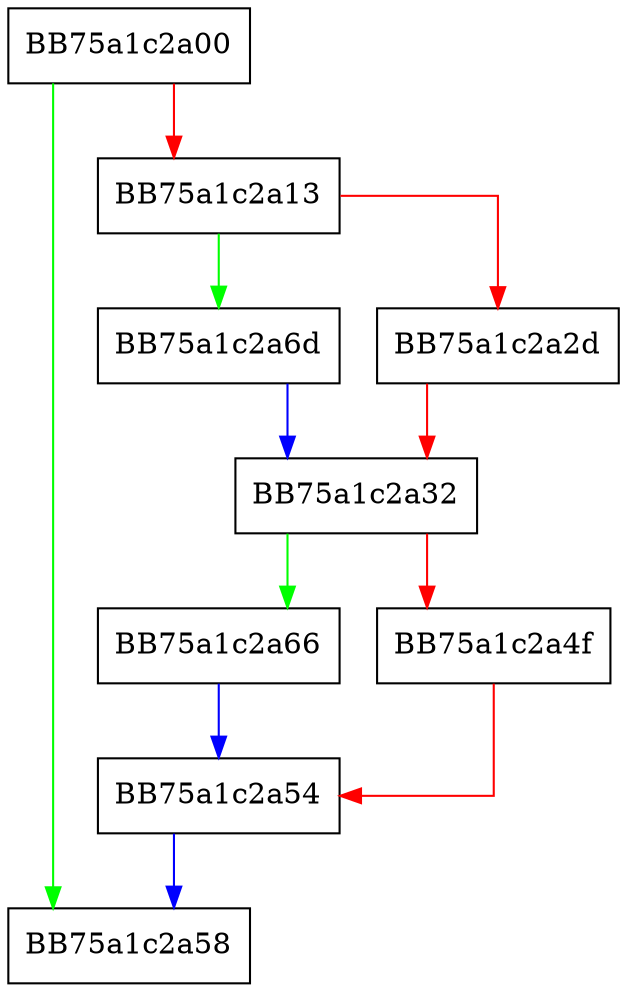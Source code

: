 digraph get_crc1 {
  node [shape="box"];
  graph [splines=ortho];
  BB75a1c2a00 -> BB75a1c2a58 [color="green"];
  BB75a1c2a00 -> BB75a1c2a13 [color="red"];
  BB75a1c2a13 -> BB75a1c2a6d [color="green"];
  BB75a1c2a13 -> BB75a1c2a2d [color="red"];
  BB75a1c2a2d -> BB75a1c2a32 [color="red"];
  BB75a1c2a32 -> BB75a1c2a66 [color="green"];
  BB75a1c2a32 -> BB75a1c2a4f [color="red"];
  BB75a1c2a4f -> BB75a1c2a54 [color="red"];
  BB75a1c2a54 -> BB75a1c2a58 [color="blue"];
  BB75a1c2a66 -> BB75a1c2a54 [color="blue"];
  BB75a1c2a6d -> BB75a1c2a32 [color="blue"];
}